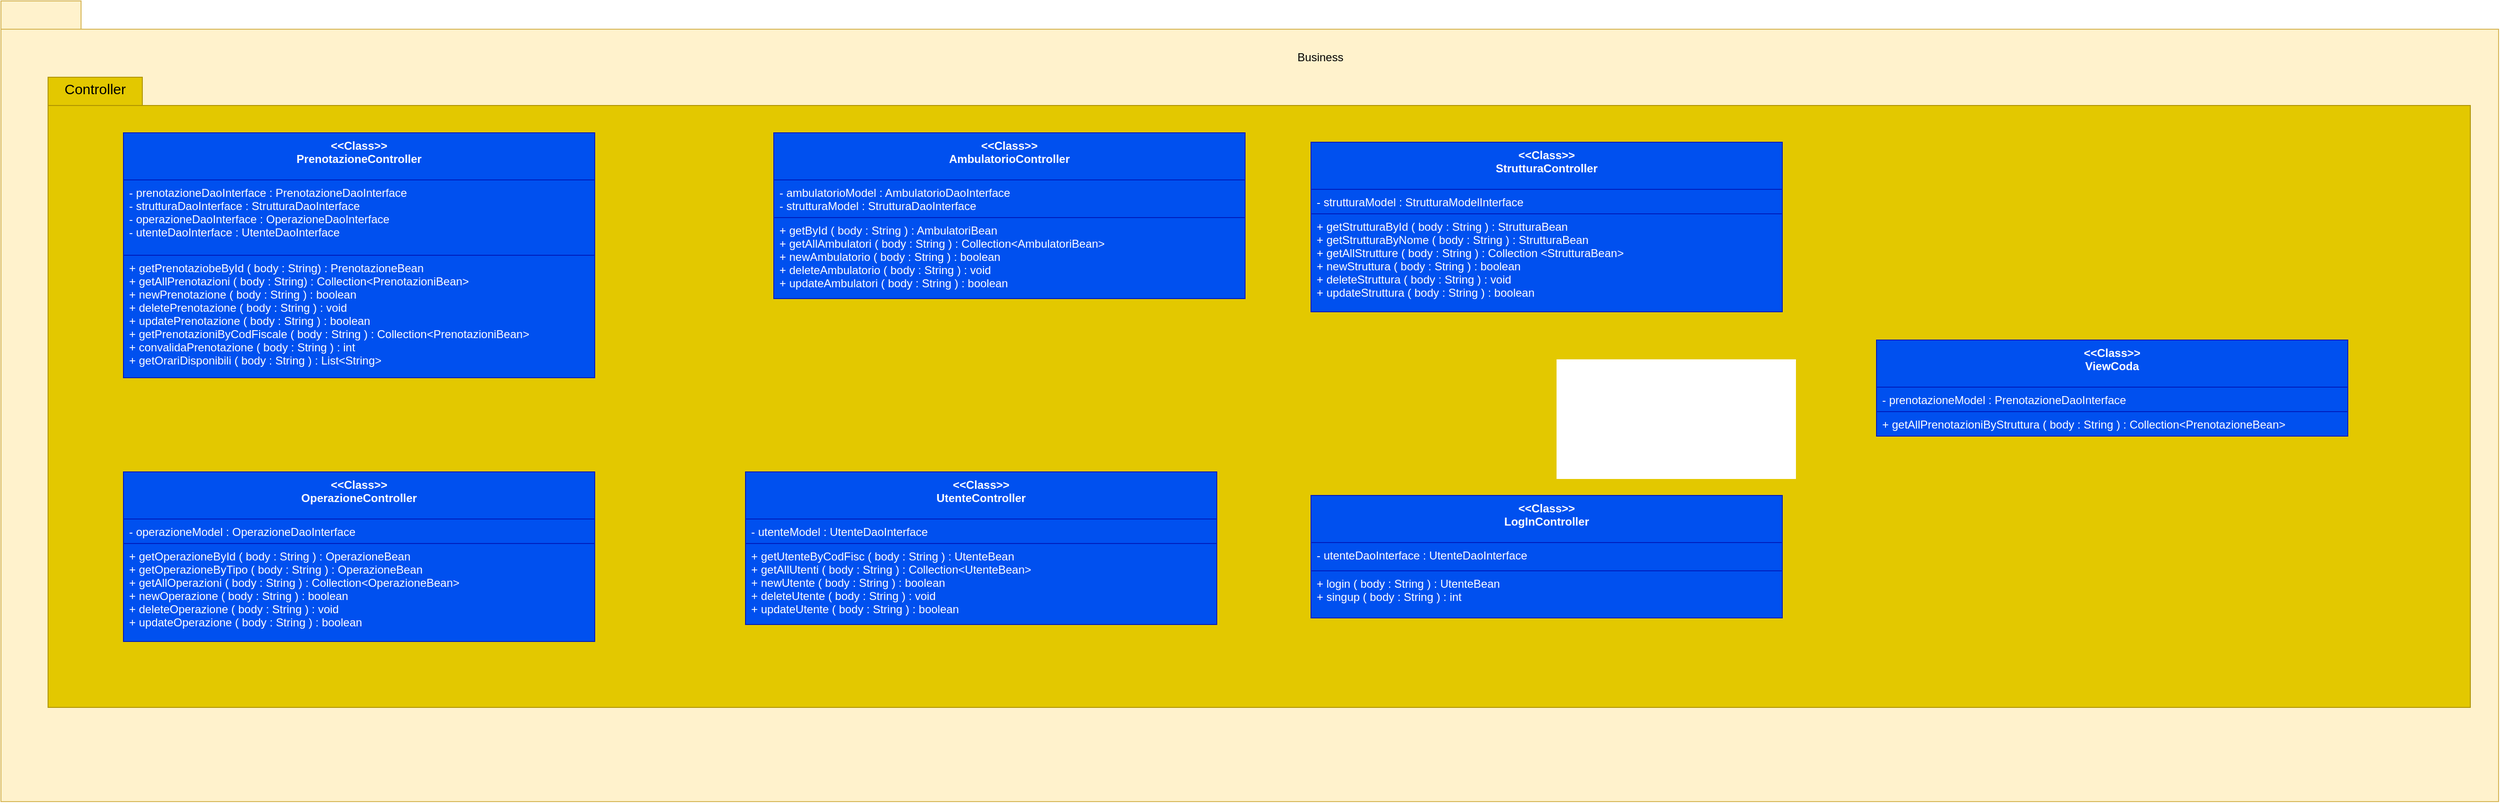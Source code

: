 <mxfile version="14.3.2" type="device"><diagram id="oaaYLRDvZi2pZjZog_aN" name="Pagina-1"><mxGraphModel dx="780" dy="1150" grid="1" gridSize="10" guides="1" tooltips="1" connect="1" arrows="1" fold="1" page="1" pageScale="1" pageWidth="827" pageHeight="1169" math="0" shadow="0"><root><mxCell id="0"/><mxCell id="1" parent="0"/><mxCell id="uFDIvaPoWzrHx0TOq4N9-1" value="package" style="shape=folder;fontStyle=1;spacingTop=10;tabWidth=80;tabHeight=30;tabPosition=left;html=1;fillColor=#fff2cc;strokeColor=#d6b656;" parent="1" vertex="1"><mxGeometry x="150" y="160" width="2650" height="850" as="geometry"/></mxCell><mxCell id="p8q6D1VRBhW9JgvPj3aj-1" value="" style="shape=folder;fontStyle=1;spacingTop=10;tabWidth=100;tabHeight=30;tabPosition=left;html=1;fillColor=#e3c800;strokeColor=#B09500;fontColor=#ffffff;" parent="1" vertex="1"><mxGeometry x="200" y="241" width="2570" height="669" as="geometry"/></mxCell><mxCell id="p8q6D1VRBhW9JgvPj3aj-2" value="&lt;font style=&quot;font-size: 15px&quot;&gt;Controller&lt;/font&gt;" style="text;html=1;strokeColor=none;fillColor=none;align=center;verticalAlign=middle;whiteSpace=wrap;rounded=0;" parent="1" vertex="1"><mxGeometry x="230" y="243" width="40" height="20" as="geometry"/></mxCell><mxCell id="p8q6D1VRBhW9JgvPj3aj-19" value="&lt;&lt;Class&gt;&gt;&#xA;OperazioneController" style="swimlane;fontStyle=1;align=center;verticalAlign=top;childLayout=stackLayout;horizontal=1;startSize=50;horizontalStack=0;resizeParent=1;resizeParentMax=0;resizeLast=0;collapsible=1;marginBottom=0;fillColor=#0050ef;strokeColor=#001DBC;fontColor=#ffffff;" parent="1" vertex="1"><mxGeometry x="280" y="660" width="500" height="180" as="geometry"/></mxCell><mxCell id="p8q6D1VRBhW9JgvPj3aj-20" value="- operazioneModel : OperazioneDaoInterface" style="text;strokeColor=#001DBC;fillColor=#0050ef;align=left;verticalAlign=top;spacingLeft=4;spacingRight=4;overflow=hidden;rotatable=0;points=[[0,0.5],[1,0.5]];portConstraint=eastwest;fontColor=#ffffff;" parent="p8q6D1VRBhW9JgvPj3aj-19" vertex="1"><mxGeometry y="50" width="500" height="26" as="geometry"/></mxCell><mxCell id="p8q6D1VRBhW9JgvPj3aj-22" value="+ getOperazioneById ( body : String ) : OperazioneBean&#xA;+ getOperazioneByTipo ( body : String ) : OperazioneBean&#xA;+ getAllOperazioni ( body : String ) : Collection&lt;OperazioneBean&gt;&#xA;+ newOperazione ( body : String ) : boolean&#xA;+ deleteOperazione ( body : String ) : void&#xA;+ updateOperazione ( body : String ) : boolean" style="text;strokeColor=#001DBC;fillColor=#0050ef;align=left;verticalAlign=top;spacingLeft=4;spacingRight=4;overflow=hidden;rotatable=0;points=[[0,0.5],[1,0.5]];portConstraint=eastwest;fontColor=#ffffff;" parent="p8q6D1VRBhW9JgvPj3aj-19" vertex="1"><mxGeometry y="76" width="500" height="104" as="geometry"/></mxCell><mxCell id="p8q6D1VRBhW9JgvPj3aj-23" value="&lt;&lt;Class&gt;&gt;&#xA;PrenotazioneController" style="swimlane;fontStyle=1;align=center;verticalAlign=top;childLayout=stackLayout;horizontal=1;startSize=50;horizontalStack=0;resizeParent=1;resizeParentMax=0;resizeLast=0;collapsible=1;marginBottom=0;fillColor=#0050ef;strokeColor=#001DBC;fontColor=#ffffff;" parent="1" vertex="1"><mxGeometry x="280" y="300" width="500" height="260" as="geometry"/></mxCell><mxCell id="p8q6D1VRBhW9JgvPj3aj-24" value="- prenotazioneDaoInterface : PrenotazioneDaoInterface&#xA;- strutturaDaoInterface : StrutturaDaoInterface&#xA;- operazioneDaoInterface : OperazioneDaoInterface&#xA;- utenteDaoInterface : UtenteDaoInterface" style="text;strokeColor=#001DBC;fillColor=#0050ef;align=left;verticalAlign=top;spacingLeft=4;spacingRight=4;overflow=hidden;rotatable=0;points=[[0,0.5],[1,0.5]];portConstraint=eastwest;fontColor=#ffffff;" parent="p8q6D1VRBhW9JgvPj3aj-23" vertex="1"><mxGeometry y="50" width="500" height="80" as="geometry"/></mxCell><mxCell id="p8q6D1VRBhW9JgvPj3aj-26" value="+ getPrenotaziobeById ( body : String) : PrenotazioneBean&#xA;+ getAllPrenotazioni ( body : String) : Collection&lt;PrenotazioniBean&gt;&#xA;+ newPrenotazione ( body : String ) : boolean&#xA;+ deletePrenotazione ( body : String ) : void&#xA;+ updatePrenotazione ( body : String ) : boolean&#xA;+ getPrenotazioniByCodFiscale ( body : String ) : Collection&lt;PrenotazioniBean&gt;&#xA;+ convalidaPrenotazione ( body : String ) : int&#xA;+ getOrariDisponibili ( body : String ) : List&lt;String&gt;" style="text;strokeColor=#001DBC;fillColor=#0050ef;align=left;verticalAlign=top;spacingLeft=4;spacingRight=4;overflow=hidden;rotatable=0;points=[[0,0.5],[1,0.5]];portConstraint=eastwest;fontColor=#ffffff;" parent="p8q6D1VRBhW9JgvPj3aj-23" vertex="1"><mxGeometry y="130" width="500" height="130" as="geometry"/></mxCell><mxCell id="p8q6D1VRBhW9JgvPj3aj-27" value="&lt;&lt;Class&gt;&gt;&#xA;AmbulatorioController" style="swimlane;fontStyle=1;align=center;verticalAlign=top;childLayout=stackLayout;horizontal=1;startSize=50;horizontalStack=0;resizeParent=1;resizeParentMax=0;resizeLast=0;collapsible=1;marginBottom=0;fillColor=#0050ef;strokeColor=#001DBC;fontColor=#ffffff;" parent="1" vertex="1"><mxGeometry x="970" y="300" width="500" height="176" as="geometry"/></mxCell><mxCell id="p8q6D1VRBhW9JgvPj3aj-28" value="- ambulatorioModel : AmbulatorioDaoInterface&#xA;- strutturaModel : StrutturaDaoInterface" style="text;strokeColor=#001DBC;fillColor=#0050ef;align=left;verticalAlign=top;spacingLeft=4;spacingRight=4;overflow=hidden;rotatable=0;points=[[0,0.5],[1,0.5]];portConstraint=eastwest;fontColor=#ffffff;" parent="p8q6D1VRBhW9JgvPj3aj-27" vertex="1"><mxGeometry y="50" width="500" height="40" as="geometry"/></mxCell><mxCell id="p8q6D1VRBhW9JgvPj3aj-30" value="+ getById ( body : String ) : AmbulatoriBean&#xA;+ getAllAmbulatori ( body : String ) : Collection&lt;AmbulatoriBean&gt;&#xA;+ newAmbulatorio ( body : String ) : boolean&#xA;+ deleteAmbulatorio ( body : String ) : void&#xA;+ updateAmbulatori ( body : String ) : boolean" style="text;strokeColor=#001DBC;fillColor=#0050ef;align=left;verticalAlign=top;spacingLeft=4;spacingRight=4;overflow=hidden;rotatable=0;points=[[0,0.5],[1,0.5]];portConstraint=eastwest;fontColor=#ffffff;" parent="p8q6D1VRBhW9JgvPj3aj-27" vertex="1"><mxGeometry y="90" width="500" height="86" as="geometry"/></mxCell><mxCell id="p8q6D1VRBhW9JgvPj3aj-35" value="&lt;&lt;Class&gt;&gt;&#xA;StrutturaController" style="swimlane;fontStyle=1;align=center;verticalAlign=top;childLayout=stackLayout;horizontal=1;startSize=50;horizontalStack=0;resizeParent=1;resizeParentMax=0;resizeLast=0;collapsible=1;marginBottom=0;fillColor=#0050ef;strokeColor=#001DBC;fontColor=#ffffff;" parent="1" vertex="1"><mxGeometry x="1540" y="310" width="500" height="180" as="geometry"/></mxCell><mxCell id="p8q6D1VRBhW9JgvPj3aj-36" value="- strutturaModel : StrutturaModelInterface" style="text;strokeColor=#001DBC;fillColor=#0050ef;align=left;verticalAlign=top;spacingLeft=4;spacingRight=4;overflow=hidden;rotatable=0;points=[[0,0.5],[1,0.5]];portConstraint=eastwest;fontColor=#ffffff;" parent="p8q6D1VRBhW9JgvPj3aj-35" vertex="1"><mxGeometry y="50" width="500" height="26" as="geometry"/></mxCell><mxCell id="p8q6D1VRBhW9JgvPj3aj-38" value="+ getStrutturaById ( body : String ) : StrutturaBean&#xA;+ getStrutturaByNome ( body : String ) : StrutturaBean&#xA;+ getAllStrutture ( body : String ) : Collection &lt;StrutturaBean&gt;&#xA;+ newStruttura ( body : String ) : boolean&#xA;+ deleteStruttura ( body : String ) : void&#xA;+ updateStruttura ( body : String ) : boolean" style="text;strokeColor=#001DBC;fillColor=#0050ef;align=left;verticalAlign=top;spacingLeft=4;spacingRight=4;overflow=hidden;rotatable=0;points=[[0,0.5],[1,0.5]];portConstraint=eastwest;fontColor=#ffffff;" parent="p8q6D1VRBhW9JgvPj3aj-35" vertex="1"><mxGeometry y="76" width="500" height="104" as="geometry"/></mxCell><mxCell id="p8q6D1VRBhW9JgvPj3aj-39" value="&lt;&lt;Class&gt;&gt;&#xA;UtenteController" style="swimlane;fontStyle=1;align=center;verticalAlign=top;childLayout=stackLayout;horizontal=1;startSize=50;horizontalStack=0;resizeParent=1;resizeParentMax=0;resizeLast=0;collapsible=1;marginBottom=0;fillColor=#0050ef;strokeColor=#001DBC;fontColor=#ffffff;" parent="1" vertex="1"><mxGeometry x="940" y="660" width="500" height="162" as="geometry"/></mxCell><mxCell id="p8q6D1VRBhW9JgvPj3aj-40" value="- utenteModel : UtenteDaoInterface" style="text;strokeColor=#001DBC;fillColor=#0050ef;align=left;verticalAlign=top;spacingLeft=4;spacingRight=4;overflow=hidden;rotatable=0;points=[[0,0.5],[1,0.5]];portConstraint=eastwest;fontColor=#ffffff;" parent="p8q6D1VRBhW9JgvPj3aj-39" vertex="1"><mxGeometry y="50" width="500" height="26" as="geometry"/></mxCell><mxCell id="p8q6D1VRBhW9JgvPj3aj-42" value="+ getUtenteByCodFisc ( body : String ) : UtenteBean&#xA;+ getAllUtenti ( body : String ) : Collection&lt;UtenteBean&gt;&#xA;+ newUtente ( body : String ) : boolean&#xA;+ deleteUtente ( body : String ) : void&#xA;+ updateUtente ( body : String ) : boolean" style="text;strokeColor=#001DBC;fillColor=#0050ef;align=left;verticalAlign=top;spacingLeft=4;spacingRight=4;overflow=hidden;rotatable=0;points=[[0,0.5],[1,0.5]];portConstraint=eastwest;fontColor=#ffffff;" parent="p8q6D1VRBhW9JgvPj3aj-39" vertex="1"><mxGeometry y="76" width="500" height="86" as="geometry"/></mxCell><mxCell id="p8q6D1VRBhW9JgvPj3aj-43" value="&lt;&lt;Class&gt;&gt;&#xA;ViewCoda" style="swimlane;fontStyle=1;align=center;verticalAlign=top;childLayout=stackLayout;horizontal=1;startSize=50;horizontalStack=0;resizeParent=1;resizeParentMax=0;resizeLast=0;collapsible=1;marginBottom=0;fillColor=#0050ef;strokeColor=#001DBC;fontColor=#ffffff;" parent="1" vertex="1"><mxGeometry x="2140" y="520" width="500" height="102" as="geometry"/></mxCell><mxCell id="p8q6D1VRBhW9JgvPj3aj-44" value="- prenotazioneModel : PrenotazioneDaoInterface" style="text;strokeColor=#001DBC;fillColor=#0050ef;align=left;verticalAlign=top;spacingLeft=4;spacingRight=4;overflow=hidden;rotatable=0;points=[[0,0.5],[1,0.5]];portConstraint=eastwest;fontColor=#ffffff;" parent="p8q6D1VRBhW9JgvPj3aj-43" vertex="1"><mxGeometry y="50" width="500" height="26" as="geometry"/></mxCell><mxCell id="p8q6D1VRBhW9JgvPj3aj-46" value="+ getAllPrenotazioniByStruttura ( body : String ) : Collection&lt;PrenotazioneBean&gt;" style="text;strokeColor=#001DBC;fillColor=#0050ef;align=left;verticalAlign=top;spacingLeft=4;spacingRight=4;overflow=hidden;rotatable=0;points=[[0,0.5],[1,0.5]];portConstraint=eastwest;fontColor=#ffffff;" parent="p8q6D1VRBhW9JgvPj3aj-43" vertex="1"><mxGeometry y="76" width="500" height="26" as="geometry"/></mxCell><mxCell id="p8q6D1VRBhW9JgvPj3aj-47" value="&lt;&lt;Class&gt;&gt;&#xA;LogInController" style="swimlane;fontStyle=1;align=center;verticalAlign=top;childLayout=stackLayout;horizontal=1;startSize=50;horizontalStack=0;resizeParent=1;resizeParentMax=0;resizeLast=0;collapsible=1;marginBottom=0;fillColor=#0050ef;strokeColor=#001DBC;fontColor=#ffffff;" parent="1" vertex="1"><mxGeometry x="1540" y="685" width="500" height="130" as="geometry"/></mxCell><mxCell id="p8q6D1VRBhW9JgvPj3aj-48" value="- utenteDaoInterface : UtenteDaoInterface" style="text;strokeColor=#001DBC;fillColor=#0050ef;align=left;verticalAlign=top;spacingLeft=4;spacingRight=4;overflow=hidden;rotatable=0;points=[[0,0.5],[1,0.5]];portConstraint=eastwest;fontColor=#ffffff;" parent="p8q6D1VRBhW9JgvPj3aj-47" vertex="1"><mxGeometry y="50" width="500" height="30" as="geometry"/></mxCell><mxCell id="p8q6D1VRBhW9JgvPj3aj-50" value="+ login ( body : String ) : UtenteBean&#xA;+ singup ( body : String ) : int" style="text;strokeColor=#001DBC;fillColor=#0050ef;align=left;verticalAlign=top;spacingLeft=4;spacingRight=4;overflow=hidden;rotatable=0;points=[[0,0.5],[1,0.5]];portConstraint=eastwest;fontColor=#ffffff;" parent="p8q6D1VRBhW9JgvPj3aj-47" vertex="1"><mxGeometry y="80" width="500" height="50" as="geometry"/></mxCell><mxCell id="uFDIvaPoWzrHx0TOq4N9-2" value="Business" style="text;html=1;strokeColor=none;fillColor=none;align=center;verticalAlign=middle;whiteSpace=wrap;rounded=0;" parent="1" vertex="1"><mxGeometry x="1530" y="210" width="40" height="20" as="geometry"/></mxCell></root></mxGraphModel></diagram></mxfile>